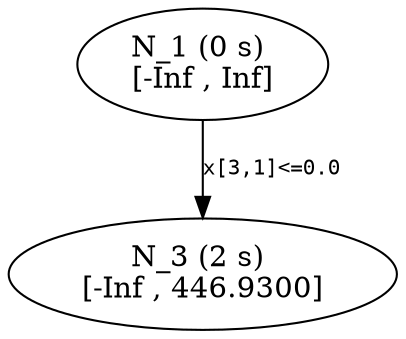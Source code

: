 ## dot -Tpdf thisfile > thisfile.pdf 

digraph Branching_Tree {
	edge[fontname = "Courier", fontsize = 10];
	n1 [label= "N_1 (0 s) \n[-Inf , Inf]"];
	n3 [label= "N_3 (2 s) \n[-Inf , 446.9300]"];
	n1 -> n3 [label= "x[3,1]<=0.0"];
}
